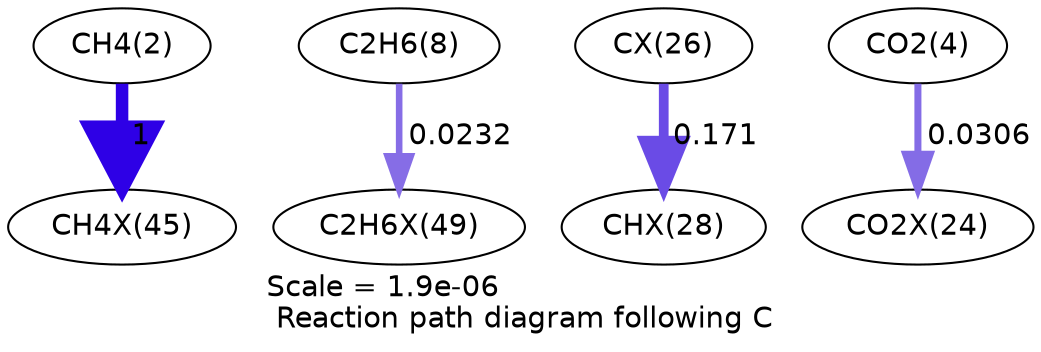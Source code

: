 digraph reaction_paths {
center=1;
s4 -> s33[fontname="Helvetica", penwidth=6, arrowsize=3, color="0.7, 1.5, 0.9"
, label=" 1"];
s10 -> s36[fontname="Helvetica", penwidth=3.16, arrowsize=1.58, color="0.7, 0.523, 0.9"
, label=" 0.0232"];
s30 -> s32[fontname="Helvetica", penwidth=4.67, arrowsize=2.33, color="0.7, 0.671, 0.9"
, label=" 0.171"];
s6 -> s28[fontname="Helvetica", penwidth=3.37, arrowsize=1.68, color="0.7, 0.531, 0.9"
, label=" 0.0306"];
s4 [ fontname="Helvetica", label="CH4(2)"];
s6 [ fontname="Helvetica", label="CO2(4)"];
s10 [ fontname="Helvetica", label="C2H6(8)"];
s28 [ fontname="Helvetica", label="CO2X(24)"];
s30 [ fontname="Helvetica", label="CX(26)"];
s32 [ fontname="Helvetica", label="CHX(28)"];
s33 [ fontname="Helvetica", label="CH4X(45)"];
s36 [ fontname="Helvetica", label="C2H6X(49)"];
 label = "Scale = 1.9e-06\l Reaction path diagram following C";
 fontname = "Helvetica";
}
